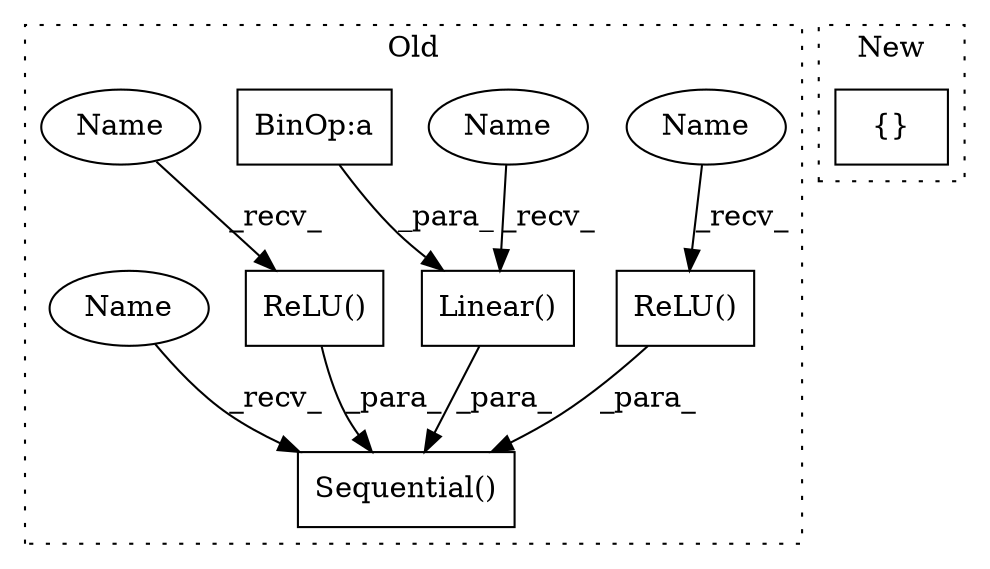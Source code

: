 digraph G {
subgraph cluster0 {
1 [label="ReLU()" a="75" s="3747,3759" l="8,1" shape="box"];
3 [label="Sequential()" a="75" s="3136,4214" l="35,19" shape="box"];
4 [label="ReLU()" a="75" s="4201,4213" l="8,1" shape="box"];
5 [label="Linear()" a="75" s="4117,4178" l="10,1" shape="box"];
6 [label="BinOp:a" a="82" s="4129" l="3" shape="box"];
7 [label="Name" a="87" s="4201" l="2" shape="ellipse"];
8 [label="Name" a="87" s="4117" l="2" shape="ellipse"];
9 [label="Name" a="87" s="3747" l="2" shape="ellipse"];
10 [label="Name" a="87" s="3136" l="2" shape="ellipse"];
label = "Old";
style="dotted";
}
subgraph cluster1 {
2 [label="{}" a="59" s="3124,3135" l="1,0" shape="box"];
label = "New";
style="dotted";
}
1 -> 3 [label="_para_"];
4 -> 3 [label="_para_"];
5 -> 3 [label="_para_"];
6 -> 5 [label="_para_"];
7 -> 4 [label="_recv_"];
8 -> 5 [label="_recv_"];
9 -> 1 [label="_recv_"];
10 -> 3 [label="_recv_"];
}